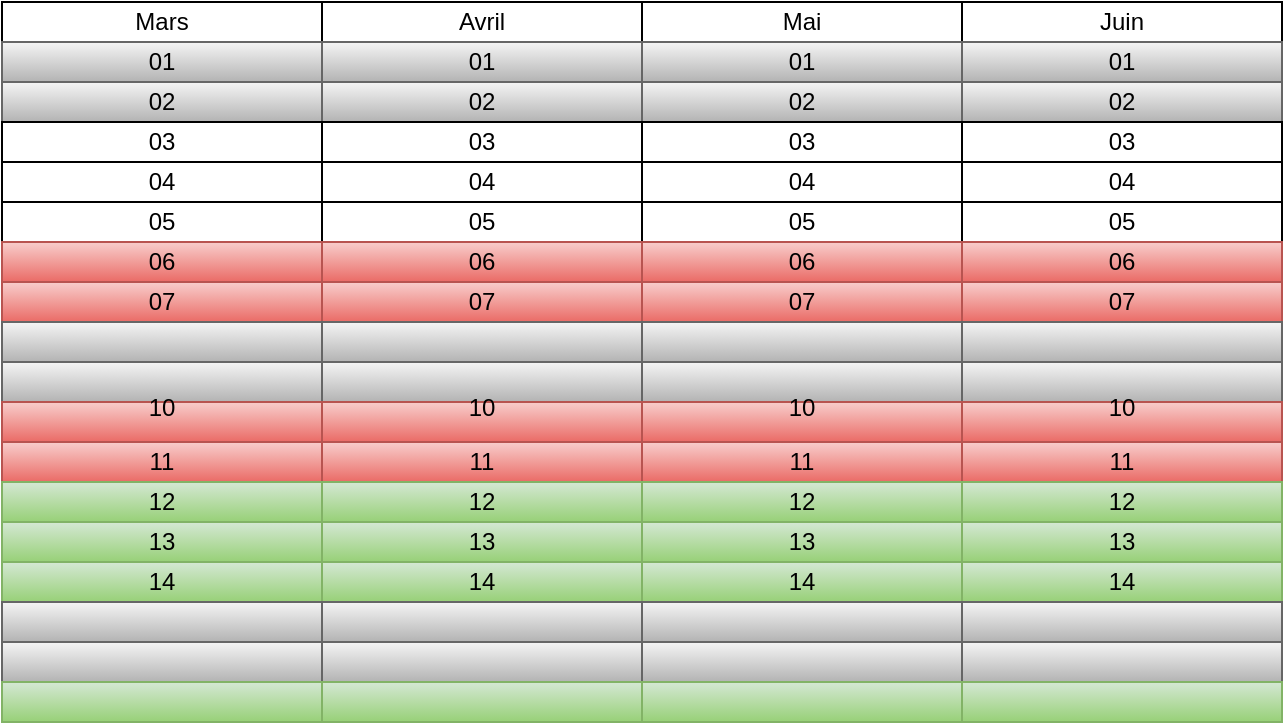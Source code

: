 <mxfile version="25.0.3">
  <diagram name="Page-1" id="9zKfCRSYvBsHX69j1FgH">
    <mxGraphModel dx="794" dy="462" grid="1" gridSize="10" guides="1" tooltips="1" connect="1" arrows="1" fold="1" page="1" pageScale="1" pageWidth="827" pageHeight="1169" math="0" shadow="0">
      <root>
        <mxCell id="0" />
        <mxCell id="1" parent="0" />
        <mxCell id="e4BANxXLLdvi66eUv7ez-1" value="Mars" style="rounded=0;whiteSpace=wrap;html=1;" vertex="1" parent="1">
          <mxGeometry x="70" y="30" width="160" height="20" as="geometry" />
        </mxCell>
        <mxCell id="e4BANxXLLdvi66eUv7ez-2" value="01" style="rounded=0;whiteSpace=wrap;html=1;fillColor=#f5f5f5;gradientColor=#b3b3b3;strokeColor=#666666;" vertex="1" parent="1">
          <mxGeometry x="70" y="50" width="160" height="20" as="geometry" />
        </mxCell>
        <mxCell id="e4BANxXLLdvi66eUv7ez-3" value="02" style="rounded=0;whiteSpace=wrap;html=1;fillColor=#f5f5f5;gradientColor=#b3b3b3;strokeColor=#666666;" vertex="1" parent="1">
          <mxGeometry x="70" y="70" width="160" height="20" as="geometry" />
        </mxCell>
        <mxCell id="e4BANxXLLdvi66eUv7ez-4" value="03" style="rounded=0;whiteSpace=wrap;html=1;" vertex="1" parent="1">
          <mxGeometry x="70" y="90" width="160" height="20" as="geometry" />
        </mxCell>
        <mxCell id="e4BANxXLLdvi66eUv7ez-5" value="04" style="rounded=0;whiteSpace=wrap;html=1;" vertex="1" parent="1">
          <mxGeometry x="70" y="110" width="160" height="20" as="geometry" />
        </mxCell>
        <mxCell id="e4BANxXLLdvi66eUv7ez-6" value="05" style="rounded=0;whiteSpace=wrap;html=1;" vertex="1" parent="1">
          <mxGeometry x="70" y="130" width="160" height="20" as="geometry" />
        </mxCell>
        <mxCell id="e4BANxXLLdvi66eUv7ez-7" value="06" style="rounded=0;whiteSpace=wrap;html=1;fillColor=#f8cecc;gradientColor=#ea6b66;strokeColor=#b85450;" vertex="1" parent="1">
          <mxGeometry x="70" y="150" width="160" height="20" as="geometry" />
        </mxCell>
        <mxCell id="e4BANxXLLdvi66eUv7ez-8" value="07" style="rounded=0;whiteSpace=wrap;html=1;fillColor=#f8cecc;gradientColor=#ea6b66;strokeColor=#b85450;" vertex="1" parent="1">
          <mxGeometry x="70" y="170" width="160" height="20" as="geometry" />
        </mxCell>
        <mxCell id="e4BANxXLLdvi66eUv7ez-9" value="" style="rounded=0;whiteSpace=wrap;html=1;fillColor=#f5f5f5;gradientColor=#b3b3b3;strokeColor=#666666;" vertex="1" parent="1">
          <mxGeometry x="70" y="190" width="160" height="20" as="geometry" />
        </mxCell>
        <mxCell id="e4BANxXLLdvi66eUv7ez-10" value="" style="rounded=0;whiteSpace=wrap;html=1;fillColor=#f5f5f5;gradientColor=#b3b3b3;strokeColor=#666666;" vertex="1" parent="1">
          <mxGeometry x="70" y="210" width="160" height="20" as="geometry" />
        </mxCell>
        <mxCell id="e4BANxXLLdvi66eUv7ez-11" value="10&lt;div&gt;&lt;br&gt;&lt;/div&gt;" style="rounded=0;whiteSpace=wrap;html=1;fillColor=#f8cecc;gradientColor=#ea6b66;strokeColor=#b85450;" vertex="1" parent="1">
          <mxGeometry x="70" y="230" width="160" height="20" as="geometry" />
        </mxCell>
        <mxCell id="e4BANxXLLdvi66eUv7ez-12" value="11" style="rounded=0;whiteSpace=wrap;html=1;fillColor=#f8cecc;gradientColor=#ea6b66;strokeColor=#b85450;" vertex="1" parent="1">
          <mxGeometry x="70" y="250" width="160" height="20" as="geometry" />
        </mxCell>
        <mxCell id="e4BANxXLLdvi66eUv7ez-13" value="12" style="rounded=0;whiteSpace=wrap;html=1;fillColor=#d5e8d4;gradientColor=#97d077;strokeColor=#82b366;" vertex="1" parent="1">
          <mxGeometry x="70" y="270" width="160" height="20" as="geometry" />
        </mxCell>
        <mxCell id="e4BANxXLLdvi66eUv7ez-14" value="13" style="rounded=0;whiteSpace=wrap;html=1;fillColor=#d5e8d4;gradientColor=#97d077;strokeColor=#82b366;" vertex="1" parent="1">
          <mxGeometry x="70" y="290" width="160" height="20" as="geometry" />
        </mxCell>
        <mxCell id="e4BANxXLLdvi66eUv7ez-15" value="14" style="rounded=0;whiteSpace=wrap;html=1;fillColor=#d5e8d4;gradientColor=#97d077;strokeColor=#82b366;" vertex="1" parent="1">
          <mxGeometry x="70" y="310" width="160" height="20" as="geometry" />
        </mxCell>
        <mxCell id="e4BANxXLLdvi66eUv7ez-16" value="" style="rounded=0;whiteSpace=wrap;html=1;fillColor=#f5f5f5;gradientColor=#b3b3b3;strokeColor=#666666;" vertex="1" parent="1">
          <mxGeometry x="70" y="330" width="160" height="20" as="geometry" />
        </mxCell>
        <mxCell id="e4BANxXLLdvi66eUv7ez-17" value="" style="rounded=0;whiteSpace=wrap;html=1;fillColor=#f5f5f5;gradientColor=#b3b3b3;strokeColor=#666666;" vertex="1" parent="1">
          <mxGeometry x="70" y="350" width="160" height="20" as="geometry" />
        </mxCell>
        <mxCell id="e4BANxXLLdvi66eUv7ez-18" value="" style="rounded=0;whiteSpace=wrap;html=1;fillColor=#d5e8d4;gradientColor=#97d077;strokeColor=#82b366;" vertex="1" parent="1">
          <mxGeometry x="70" y="370" width="160" height="20" as="geometry" />
        </mxCell>
        <mxCell id="e4BANxXLLdvi66eUv7ez-19" value="Avril" style="rounded=0;whiteSpace=wrap;html=1;" vertex="1" parent="1">
          <mxGeometry x="230" y="30" width="160" height="20" as="geometry" />
        </mxCell>
        <mxCell id="e4BANxXLLdvi66eUv7ez-20" value="01" style="rounded=0;whiteSpace=wrap;html=1;fillColor=#f5f5f5;gradientColor=#b3b3b3;strokeColor=#666666;" vertex="1" parent="1">
          <mxGeometry x="230" y="50" width="160" height="20" as="geometry" />
        </mxCell>
        <mxCell id="e4BANxXLLdvi66eUv7ez-21" value="02" style="rounded=0;whiteSpace=wrap;html=1;fillColor=#f5f5f5;gradientColor=#b3b3b3;strokeColor=#666666;" vertex="1" parent="1">
          <mxGeometry x="230" y="70" width="160" height="20" as="geometry" />
        </mxCell>
        <mxCell id="e4BANxXLLdvi66eUv7ez-22" value="03" style="rounded=0;whiteSpace=wrap;html=1;" vertex="1" parent="1">
          <mxGeometry x="230" y="90" width="160" height="20" as="geometry" />
        </mxCell>
        <mxCell id="e4BANxXLLdvi66eUv7ez-23" value="04" style="rounded=0;whiteSpace=wrap;html=1;" vertex="1" parent="1">
          <mxGeometry x="230" y="110" width="160" height="20" as="geometry" />
        </mxCell>
        <mxCell id="e4BANxXLLdvi66eUv7ez-24" value="05" style="rounded=0;whiteSpace=wrap;html=1;" vertex="1" parent="1">
          <mxGeometry x="230" y="130" width="160" height="20" as="geometry" />
        </mxCell>
        <mxCell id="e4BANxXLLdvi66eUv7ez-25" value="06" style="rounded=0;whiteSpace=wrap;html=1;fillColor=#f8cecc;gradientColor=#ea6b66;strokeColor=#b85450;" vertex="1" parent="1">
          <mxGeometry x="230" y="150" width="160" height="20" as="geometry" />
        </mxCell>
        <mxCell id="e4BANxXLLdvi66eUv7ez-26" value="07" style="rounded=0;whiteSpace=wrap;html=1;fillColor=#f8cecc;gradientColor=#ea6b66;strokeColor=#b85450;" vertex="1" parent="1">
          <mxGeometry x="230" y="170" width="160" height="20" as="geometry" />
        </mxCell>
        <mxCell id="e4BANxXLLdvi66eUv7ez-27" value="" style="rounded=0;whiteSpace=wrap;html=1;fillColor=#f5f5f5;gradientColor=#b3b3b3;strokeColor=#666666;" vertex="1" parent="1">
          <mxGeometry x="230" y="190" width="160" height="20" as="geometry" />
        </mxCell>
        <mxCell id="e4BANxXLLdvi66eUv7ez-28" value="" style="rounded=0;whiteSpace=wrap;html=1;fillColor=#f5f5f5;gradientColor=#b3b3b3;strokeColor=#666666;" vertex="1" parent="1">
          <mxGeometry x="230" y="210" width="160" height="20" as="geometry" />
        </mxCell>
        <mxCell id="e4BANxXLLdvi66eUv7ez-29" value="10&lt;div&gt;&lt;br&gt;&lt;/div&gt;" style="rounded=0;whiteSpace=wrap;html=1;fillColor=#f8cecc;gradientColor=#ea6b66;strokeColor=#b85450;" vertex="1" parent="1">
          <mxGeometry x="230" y="230" width="160" height="20" as="geometry" />
        </mxCell>
        <mxCell id="e4BANxXLLdvi66eUv7ez-30" value="11" style="rounded=0;whiteSpace=wrap;html=1;fillColor=#f8cecc;gradientColor=#ea6b66;strokeColor=#b85450;" vertex="1" parent="1">
          <mxGeometry x="230" y="250" width="160" height="20" as="geometry" />
        </mxCell>
        <mxCell id="e4BANxXLLdvi66eUv7ez-31" value="12" style="rounded=0;whiteSpace=wrap;html=1;fillColor=#d5e8d4;gradientColor=#97d077;strokeColor=#82b366;" vertex="1" parent="1">
          <mxGeometry x="230" y="270" width="160" height="20" as="geometry" />
        </mxCell>
        <mxCell id="e4BANxXLLdvi66eUv7ez-32" value="13" style="rounded=0;whiteSpace=wrap;html=1;fillColor=#d5e8d4;gradientColor=#97d077;strokeColor=#82b366;" vertex="1" parent="1">
          <mxGeometry x="230" y="290" width="160" height="20" as="geometry" />
        </mxCell>
        <mxCell id="e4BANxXLLdvi66eUv7ez-33" value="14" style="rounded=0;whiteSpace=wrap;html=1;fillColor=#d5e8d4;gradientColor=#97d077;strokeColor=#82b366;" vertex="1" parent="1">
          <mxGeometry x="230" y="310" width="160" height="20" as="geometry" />
        </mxCell>
        <mxCell id="e4BANxXLLdvi66eUv7ez-34" value="" style="rounded=0;whiteSpace=wrap;html=1;fillColor=#f5f5f5;gradientColor=#b3b3b3;strokeColor=#666666;" vertex="1" parent="1">
          <mxGeometry x="230" y="330" width="160" height="20" as="geometry" />
        </mxCell>
        <mxCell id="e4BANxXLLdvi66eUv7ez-35" value="" style="rounded=0;whiteSpace=wrap;html=1;fillColor=#f5f5f5;gradientColor=#b3b3b3;strokeColor=#666666;" vertex="1" parent="1">
          <mxGeometry x="230" y="350" width="160" height="20" as="geometry" />
        </mxCell>
        <mxCell id="e4BANxXLLdvi66eUv7ez-36" value="" style="rounded=0;whiteSpace=wrap;html=1;fillColor=#d5e8d4;gradientColor=#97d077;strokeColor=#82b366;" vertex="1" parent="1">
          <mxGeometry x="230" y="370" width="160" height="20" as="geometry" />
        </mxCell>
        <mxCell id="e4BANxXLLdvi66eUv7ez-37" value="Mai" style="rounded=0;whiteSpace=wrap;html=1;" vertex="1" parent="1">
          <mxGeometry x="390" y="30" width="160" height="20" as="geometry" />
        </mxCell>
        <mxCell id="e4BANxXLLdvi66eUv7ez-38" value="01" style="rounded=0;whiteSpace=wrap;html=1;fillColor=#f5f5f5;gradientColor=#b3b3b3;strokeColor=#666666;" vertex="1" parent="1">
          <mxGeometry x="390" y="50" width="160" height="20" as="geometry" />
        </mxCell>
        <mxCell id="e4BANxXLLdvi66eUv7ez-39" value="02" style="rounded=0;whiteSpace=wrap;html=1;fillColor=#f5f5f5;gradientColor=#b3b3b3;strokeColor=#666666;" vertex="1" parent="1">
          <mxGeometry x="390" y="70" width="160" height="20" as="geometry" />
        </mxCell>
        <mxCell id="e4BANxXLLdvi66eUv7ez-40" value="03" style="rounded=0;whiteSpace=wrap;html=1;" vertex="1" parent="1">
          <mxGeometry x="390" y="90" width="160" height="20" as="geometry" />
        </mxCell>
        <mxCell id="e4BANxXLLdvi66eUv7ez-41" value="04" style="rounded=0;whiteSpace=wrap;html=1;" vertex="1" parent="1">
          <mxGeometry x="390" y="110" width="160" height="20" as="geometry" />
        </mxCell>
        <mxCell id="e4BANxXLLdvi66eUv7ez-42" value="05" style="rounded=0;whiteSpace=wrap;html=1;" vertex="1" parent="1">
          <mxGeometry x="390" y="130" width="160" height="20" as="geometry" />
        </mxCell>
        <mxCell id="e4BANxXLLdvi66eUv7ez-43" value="06" style="rounded=0;whiteSpace=wrap;html=1;fillColor=#f8cecc;gradientColor=#ea6b66;strokeColor=#b85450;" vertex="1" parent="1">
          <mxGeometry x="390" y="150" width="160" height="20" as="geometry" />
        </mxCell>
        <mxCell id="e4BANxXLLdvi66eUv7ez-44" value="07" style="rounded=0;whiteSpace=wrap;html=1;fillColor=#f8cecc;gradientColor=#ea6b66;strokeColor=#b85450;" vertex="1" parent="1">
          <mxGeometry x="390" y="170" width="160" height="20" as="geometry" />
        </mxCell>
        <mxCell id="e4BANxXLLdvi66eUv7ez-45" value="" style="rounded=0;whiteSpace=wrap;html=1;fillColor=#f5f5f5;gradientColor=#b3b3b3;strokeColor=#666666;" vertex="1" parent="1">
          <mxGeometry x="390" y="190" width="160" height="20" as="geometry" />
        </mxCell>
        <mxCell id="e4BANxXLLdvi66eUv7ez-46" value="" style="rounded=0;whiteSpace=wrap;html=1;fillColor=#f5f5f5;gradientColor=#b3b3b3;strokeColor=#666666;" vertex="1" parent="1">
          <mxGeometry x="390" y="210" width="160" height="20" as="geometry" />
        </mxCell>
        <mxCell id="e4BANxXLLdvi66eUv7ez-47" value="10&lt;div&gt;&lt;br&gt;&lt;/div&gt;" style="rounded=0;whiteSpace=wrap;html=1;fillColor=#f8cecc;gradientColor=#ea6b66;strokeColor=#b85450;" vertex="1" parent="1">
          <mxGeometry x="390" y="230" width="160" height="20" as="geometry" />
        </mxCell>
        <mxCell id="e4BANxXLLdvi66eUv7ez-48" value="11" style="rounded=0;whiteSpace=wrap;html=1;fillColor=#f8cecc;gradientColor=#ea6b66;strokeColor=#b85450;" vertex="1" parent="1">
          <mxGeometry x="390" y="250" width="160" height="20" as="geometry" />
        </mxCell>
        <mxCell id="e4BANxXLLdvi66eUv7ez-49" value="12" style="rounded=0;whiteSpace=wrap;html=1;fillColor=#d5e8d4;gradientColor=#97d077;strokeColor=#82b366;" vertex="1" parent="1">
          <mxGeometry x="390" y="270" width="160" height="20" as="geometry" />
        </mxCell>
        <mxCell id="e4BANxXLLdvi66eUv7ez-50" value="13" style="rounded=0;whiteSpace=wrap;html=1;fillColor=#d5e8d4;gradientColor=#97d077;strokeColor=#82b366;" vertex="1" parent="1">
          <mxGeometry x="390" y="290" width="160" height="20" as="geometry" />
        </mxCell>
        <mxCell id="e4BANxXLLdvi66eUv7ez-51" value="14" style="rounded=0;whiteSpace=wrap;html=1;fillColor=#d5e8d4;gradientColor=#97d077;strokeColor=#82b366;" vertex="1" parent="1">
          <mxGeometry x="390" y="310" width="160" height="20" as="geometry" />
        </mxCell>
        <mxCell id="e4BANxXLLdvi66eUv7ez-52" value="" style="rounded=0;whiteSpace=wrap;html=1;fillColor=#f5f5f5;gradientColor=#b3b3b3;strokeColor=#666666;" vertex="1" parent="1">
          <mxGeometry x="390" y="330" width="160" height="20" as="geometry" />
        </mxCell>
        <mxCell id="e4BANxXLLdvi66eUv7ez-53" value="" style="rounded=0;whiteSpace=wrap;html=1;fillColor=#f5f5f5;gradientColor=#b3b3b3;strokeColor=#666666;" vertex="1" parent="1">
          <mxGeometry x="390" y="350" width="160" height="20" as="geometry" />
        </mxCell>
        <mxCell id="e4BANxXLLdvi66eUv7ez-54" value="" style="rounded=0;whiteSpace=wrap;html=1;fillColor=#d5e8d4;gradientColor=#97d077;strokeColor=#82b366;" vertex="1" parent="1">
          <mxGeometry x="390" y="370" width="160" height="20" as="geometry" />
        </mxCell>
        <mxCell id="e4BANxXLLdvi66eUv7ez-55" value="Juin" style="rounded=0;whiteSpace=wrap;html=1;" vertex="1" parent="1">
          <mxGeometry x="550" y="30" width="160" height="20" as="geometry" />
        </mxCell>
        <mxCell id="e4BANxXLLdvi66eUv7ez-56" value="01" style="rounded=0;whiteSpace=wrap;html=1;fillColor=#f5f5f5;gradientColor=#b3b3b3;strokeColor=#666666;" vertex="1" parent="1">
          <mxGeometry x="550" y="50" width="160" height="20" as="geometry" />
        </mxCell>
        <mxCell id="e4BANxXLLdvi66eUv7ez-57" value="02" style="rounded=0;whiteSpace=wrap;html=1;fillColor=#f5f5f5;gradientColor=#b3b3b3;strokeColor=#666666;" vertex="1" parent="1">
          <mxGeometry x="550" y="70" width="160" height="20" as="geometry" />
        </mxCell>
        <mxCell id="e4BANxXLLdvi66eUv7ez-58" value="03" style="rounded=0;whiteSpace=wrap;html=1;" vertex="1" parent="1">
          <mxGeometry x="550" y="90" width="160" height="20" as="geometry" />
        </mxCell>
        <mxCell id="e4BANxXLLdvi66eUv7ez-59" value="04" style="rounded=0;whiteSpace=wrap;html=1;" vertex="1" parent="1">
          <mxGeometry x="550" y="110" width="160" height="20" as="geometry" />
        </mxCell>
        <mxCell id="e4BANxXLLdvi66eUv7ez-60" value="05" style="rounded=0;whiteSpace=wrap;html=1;" vertex="1" parent="1">
          <mxGeometry x="550" y="130" width="160" height="20" as="geometry" />
        </mxCell>
        <mxCell id="e4BANxXLLdvi66eUv7ez-61" value="06" style="rounded=0;whiteSpace=wrap;html=1;fillColor=#f8cecc;gradientColor=#ea6b66;strokeColor=#b85450;" vertex="1" parent="1">
          <mxGeometry x="550" y="150" width="160" height="20" as="geometry" />
        </mxCell>
        <mxCell id="e4BANxXLLdvi66eUv7ez-62" value="07" style="rounded=0;whiteSpace=wrap;html=1;fillColor=#f8cecc;gradientColor=#ea6b66;strokeColor=#b85450;" vertex="1" parent="1">
          <mxGeometry x="550" y="170" width="160" height="20" as="geometry" />
        </mxCell>
        <mxCell id="e4BANxXLLdvi66eUv7ez-63" value="" style="rounded=0;whiteSpace=wrap;html=1;fillColor=#f5f5f5;gradientColor=#b3b3b3;strokeColor=#666666;" vertex="1" parent="1">
          <mxGeometry x="550" y="190" width="160" height="20" as="geometry" />
        </mxCell>
        <mxCell id="e4BANxXLLdvi66eUv7ez-64" value="" style="rounded=0;whiteSpace=wrap;html=1;fillColor=#f5f5f5;gradientColor=#b3b3b3;strokeColor=#666666;" vertex="1" parent="1">
          <mxGeometry x="550" y="210" width="160" height="20" as="geometry" />
        </mxCell>
        <mxCell id="e4BANxXLLdvi66eUv7ez-65" value="10&lt;div&gt;&lt;br&gt;&lt;/div&gt;" style="rounded=0;whiteSpace=wrap;html=1;fillColor=#f8cecc;gradientColor=#ea6b66;strokeColor=#b85450;" vertex="1" parent="1">
          <mxGeometry x="550" y="230" width="160" height="20" as="geometry" />
        </mxCell>
        <mxCell id="e4BANxXLLdvi66eUv7ez-66" value="11" style="rounded=0;whiteSpace=wrap;html=1;fillColor=#f8cecc;gradientColor=#ea6b66;strokeColor=#b85450;" vertex="1" parent="1">
          <mxGeometry x="550" y="250" width="160" height="20" as="geometry" />
        </mxCell>
        <mxCell id="e4BANxXLLdvi66eUv7ez-67" value="12" style="rounded=0;whiteSpace=wrap;html=1;fillColor=#d5e8d4;gradientColor=#97d077;strokeColor=#82b366;" vertex="1" parent="1">
          <mxGeometry x="550" y="270" width="160" height="20" as="geometry" />
        </mxCell>
        <mxCell id="e4BANxXLLdvi66eUv7ez-68" value="13" style="rounded=0;whiteSpace=wrap;html=1;fillColor=#d5e8d4;gradientColor=#97d077;strokeColor=#82b366;" vertex="1" parent="1">
          <mxGeometry x="550" y="290" width="160" height="20" as="geometry" />
        </mxCell>
        <mxCell id="e4BANxXLLdvi66eUv7ez-69" value="14" style="rounded=0;whiteSpace=wrap;html=1;fillColor=#d5e8d4;gradientColor=#97d077;strokeColor=#82b366;" vertex="1" parent="1">
          <mxGeometry x="550" y="310" width="160" height="20" as="geometry" />
        </mxCell>
        <mxCell id="e4BANxXLLdvi66eUv7ez-70" value="" style="rounded=0;whiteSpace=wrap;html=1;fillColor=#f5f5f5;gradientColor=#b3b3b3;strokeColor=#666666;" vertex="1" parent="1">
          <mxGeometry x="550" y="330" width="160" height="20" as="geometry" />
        </mxCell>
        <mxCell id="e4BANxXLLdvi66eUv7ez-71" value="" style="rounded=0;whiteSpace=wrap;html=1;fillColor=#f5f5f5;gradientColor=#b3b3b3;strokeColor=#666666;" vertex="1" parent="1">
          <mxGeometry x="550" y="350" width="160" height="20" as="geometry" />
        </mxCell>
        <mxCell id="e4BANxXLLdvi66eUv7ez-72" value="" style="rounded=0;whiteSpace=wrap;html=1;fillColor=#d5e8d4;gradientColor=#97d077;strokeColor=#82b366;" vertex="1" parent="1">
          <mxGeometry x="550" y="370" width="160" height="20" as="geometry" />
        </mxCell>
      </root>
    </mxGraphModel>
  </diagram>
</mxfile>
